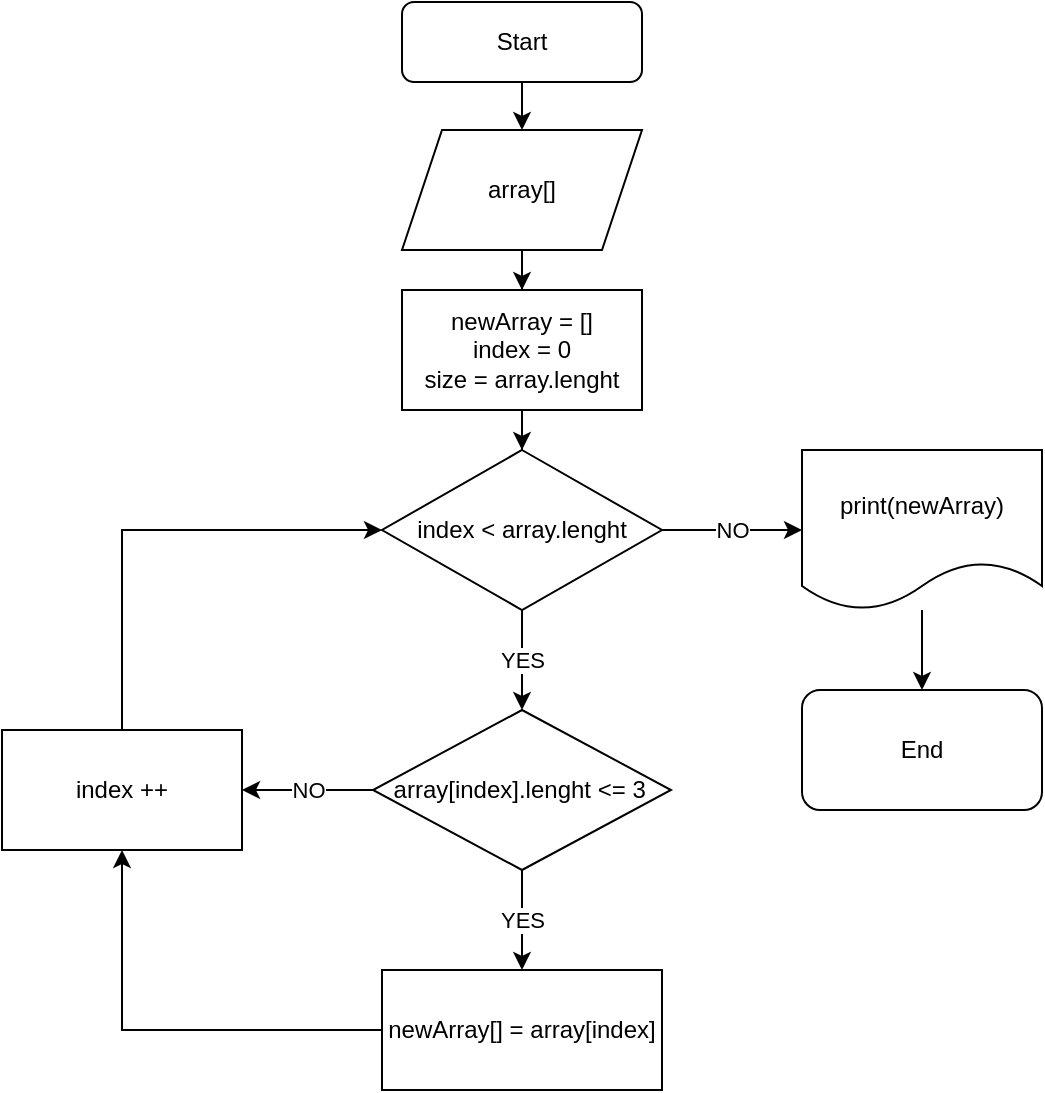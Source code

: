 <mxfile version="21.7.5" type="device">
  <diagram id="C5RBs43oDa-KdzZeNtuy" name="Page-1">
    <mxGraphModel dx="1147" dy="632" grid="1" gridSize="10" guides="1" tooltips="1" connect="1" arrows="1" fold="1" page="1" pageScale="1" pageWidth="827" pageHeight="1169" background="#ffffff" math="0" shadow="0">
      <root>
        <mxCell id="WIyWlLk6GJQsqaUBKTNV-0" />
        <mxCell id="WIyWlLk6GJQsqaUBKTNV-1" parent="WIyWlLk6GJQsqaUBKTNV-0" />
        <mxCell id="I6FjLDuZRP-UExATOWhg-6" value="" style="edgeStyle=orthogonalEdgeStyle;rounded=0;orthogonalLoop=1;jettySize=auto;html=1;" edge="1" parent="WIyWlLk6GJQsqaUBKTNV-1" source="WIyWlLk6GJQsqaUBKTNV-3" target="I6FjLDuZRP-UExATOWhg-0">
          <mxGeometry relative="1" as="geometry" />
        </mxCell>
        <mxCell id="WIyWlLk6GJQsqaUBKTNV-3" value="Start" style="rounded=1;whiteSpace=wrap;html=1;fontSize=12;glass=0;strokeWidth=1;shadow=0;" parent="WIyWlLk6GJQsqaUBKTNV-1" vertex="1">
          <mxGeometry x="240" y="56" width="120" height="40" as="geometry" />
        </mxCell>
        <mxCell id="I6FjLDuZRP-UExATOWhg-12" value="" style="edgeStyle=orthogonalEdgeStyle;rounded=0;orthogonalLoop=1;jettySize=auto;html=1;" edge="1" parent="WIyWlLk6GJQsqaUBKTNV-1" source="I6FjLDuZRP-UExATOWhg-0" target="I6FjLDuZRP-UExATOWhg-11">
          <mxGeometry relative="1" as="geometry" />
        </mxCell>
        <mxCell id="I6FjLDuZRP-UExATOWhg-0" value="array[]" style="shape=parallelogram;perimeter=parallelogramPerimeter;whiteSpace=wrap;html=1;fixedSize=1;" vertex="1" parent="WIyWlLk6GJQsqaUBKTNV-1">
          <mxGeometry x="240" y="120" width="120" height="60" as="geometry" />
        </mxCell>
        <mxCell id="I6FjLDuZRP-UExATOWhg-10" style="edgeStyle=orthogonalEdgeStyle;rounded=0;orthogonalLoop=1;jettySize=auto;html=1;exitX=0.5;exitY=1;exitDx=0;exitDy=0;" edge="1" parent="WIyWlLk6GJQsqaUBKTNV-1" source="I6FjLDuZRP-UExATOWhg-0" target="I6FjLDuZRP-UExATOWhg-0">
          <mxGeometry relative="1" as="geometry" />
        </mxCell>
        <mxCell id="I6FjLDuZRP-UExATOWhg-14" value="" style="edgeStyle=orthogonalEdgeStyle;rounded=0;orthogonalLoop=1;jettySize=auto;html=1;" edge="1" parent="WIyWlLk6GJQsqaUBKTNV-1" source="I6FjLDuZRP-UExATOWhg-11" target="I6FjLDuZRP-UExATOWhg-13">
          <mxGeometry relative="1" as="geometry" />
        </mxCell>
        <mxCell id="I6FjLDuZRP-UExATOWhg-11" value="newArray = []&lt;br&gt;index = 0&lt;br&gt;size = array.lenght" style="rounded=0;whiteSpace=wrap;html=1;" vertex="1" parent="WIyWlLk6GJQsqaUBKTNV-1">
          <mxGeometry x="240" y="200" width="120" height="60" as="geometry" />
        </mxCell>
        <mxCell id="I6FjLDuZRP-UExATOWhg-16" value="YES" style="edgeStyle=orthogonalEdgeStyle;rounded=0;orthogonalLoop=1;jettySize=auto;html=1;" edge="1" parent="WIyWlLk6GJQsqaUBKTNV-1" source="I6FjLDuZRP-UExATOWhg-13" target="I6FjLDuZRP-UExATOWhg-15">
          <mxGeometry relative="1" as="geometry" />
        </mxCell>
        <mxCell id="I6FjLDuZRP-UExATOWhg-27" value="NO" style="edgeStyle=orthogonalEdgeStyle;rounded=0;orthogonalLoop=1;jettySize=auto;html=1;" edge="1" parent="WIyWlLk6GJQsqaUBKTNV-1" source="I6FjLDuZRP-UExATOWhg-13" target="I6FjLDuZRP-UExATOWhg-26">
          <mxGeometry relative="1" as="geometry" />
        </mxCell>
        <mxCell id="I6FjLDuZRP-UExATOWhg-13" value="index &amp;lt; array.lenght" style="rhombus;whiteSpace=wrap;html=1;" vertex="1" parent="WIyWlLk6GJQsqaUBKTNV-1">
          <mxGeometry x="230" y="280" width="140" height="80" as="geometry" />
        </mxCell>
        <mxCell id="I6FjLDuZRP-UExATOWhg-18" value="YES" style="edgeStyle=orthogonalEdgeStyle;rounded=0;orthogonalLoop=1;jettySize=auto;html=1;" edge="1" parent="WIyWlLk6GJQsqaUBKTNV-1" source="I6FjLDuZRP-UExATOWhg-15" target="I6FjLDuZRP-UExATOWhg-17">
          <mxGeometry relative="1" as="geometry" />
        </mxCell>
        <mxCell id="I6FjLDuZRP-UExATOWhg-22" value="NO" style="edgeStyle=orthogonalEdgeStyle;rounded=0;orthogonalLoop=1;jettySize=auto;html=1;" edge="1" parent="WIyWlLk6GJQsqaUBKTNV-1" source="I6FjLDuZRP-UExATOWhg-15" target="I6FjLDuZRP-UExATOWhg-21">
          <mxGeometry relative="1" as="geometry" />
        </mxCell>
        <mxCell id="I6FjLDuZRP-UExATOWhg-15" value="array[index].lenght &amp;lt;= 3&amp;nbsp;" style="rhombus;whiteSpace=wrap;html=1;" vertex="1" parent="WIyWlLk6GJQsqaUBKTNV-1">
          <mxGeometry x="225.5" y="410" width="149" height="80" as="geometry" />
        </mxCell>
        <mxCell id="I6FjLDuZRP-UExATOWhg-23" style="edgeStyle=orthogonalEdgeStyle;rounded=0;orthogonalLoop=1;jettySize=auto;html=1;entryX=0.5;entryY=1;entryDx=0;entryDy=0;" edge="1" parent="WIyWlLk6GJQsqaUBKTNV-1" source="I6FjLDuZRP-UExATOWhg-17" target="I6FjLDuZRP-UExATOWhg-21">
          <mxGeometry relative="1" as="geometry">
            <mxPoint x="180" y="660" as="targetPoint" />
          </mxGeometry>
        </mxCell>
        <mxCell id="I6FjLDuZRP-UExATOWhg-17" value="newArray[] = array[index]" style="rounded=0;whiteSpace=wrap;html=1;" vertex="1" parent="WIyWlLk6GJQsqaUBKTNV-1">
          <mxGeometry x="230" y="540" width="140" height="60" as="geometry" />
        </mxCell>
        <mxCell id="I6FjLDuZRP-UExATOWhg-24" style="edgeStyle=orthogonalEdgeStyle;rounded=0;orthogonalLoop=1;jettySize=auto;html=1;entryX=0;entryY=0.5;entryDx=0;entryDy=0;" edge="1" parent="WIyWlLk6GJQsqaUBKTNV-1" source="I6FjLDuZRP-UExATOWhg-21" target="I6FjLDuZRP-UExATOWhg-13">
          <mxGeometry relative="1" as="geometry">
            <Array as="points">
              <mxPoint x="100" y="320" />
            </Array>
          </mxGeometry>
        </mxCell>
        <mxCell id="I6FjLDuZRP-UExATOWhg-21" value="index ++" style="rounded=0;whiteSpace=wrap;html=1;" vertex="1" parent="WIyWlLk6GJQsqaUBKTNV-1">
          <mxGeometry x="40" y="420" width="120" height="60" as="geometry" />
        </mxCell>
        <mxCell id="I6FjLDuZRP-UExATOWhg-29" value="" style="edgeStyle=orthogonalEdgeStyle;rounded=0;orthogonalLoop=1;jettySize=auto;html=1;" edge="1" parent="WIyWlLk6GJQsqaUBKTNV-1" source="I6FjLDuZRP-UExATOWhg-26" target="I6FjLDuZRP-UExATOWhg-28">
          <mxGeometry relative="1" as="geometry" />
        </mxCell>
        <mxCell id="I6FjLDuZRP-UExATOWhg-26" value="print(newArray)" style="shape=document;whiteSpace=wrap;html=1;boundedLbl=1;" vertex="1" parent="WIyWlLk6GJQsqaUBKTNV-1">
          <mxGeometry x="440" y="280" width="120" height="80" as="geometry" />
        </mxCell>
        <mxCell id="I6FjLDuZRP-UExATOWhg-28" value="End" style="rounded=1;whiteSpace=wrap;html=1;" vertex="1" parent="WIyWlLk6GJQsqaUBKTNV-1">
          <mxGeometry x="440" y="400" width="120" height="60" as="geometry" />
        </mxCell>
      </root>
    </mxGraphModel>
  </diagram>
</mxfile>
